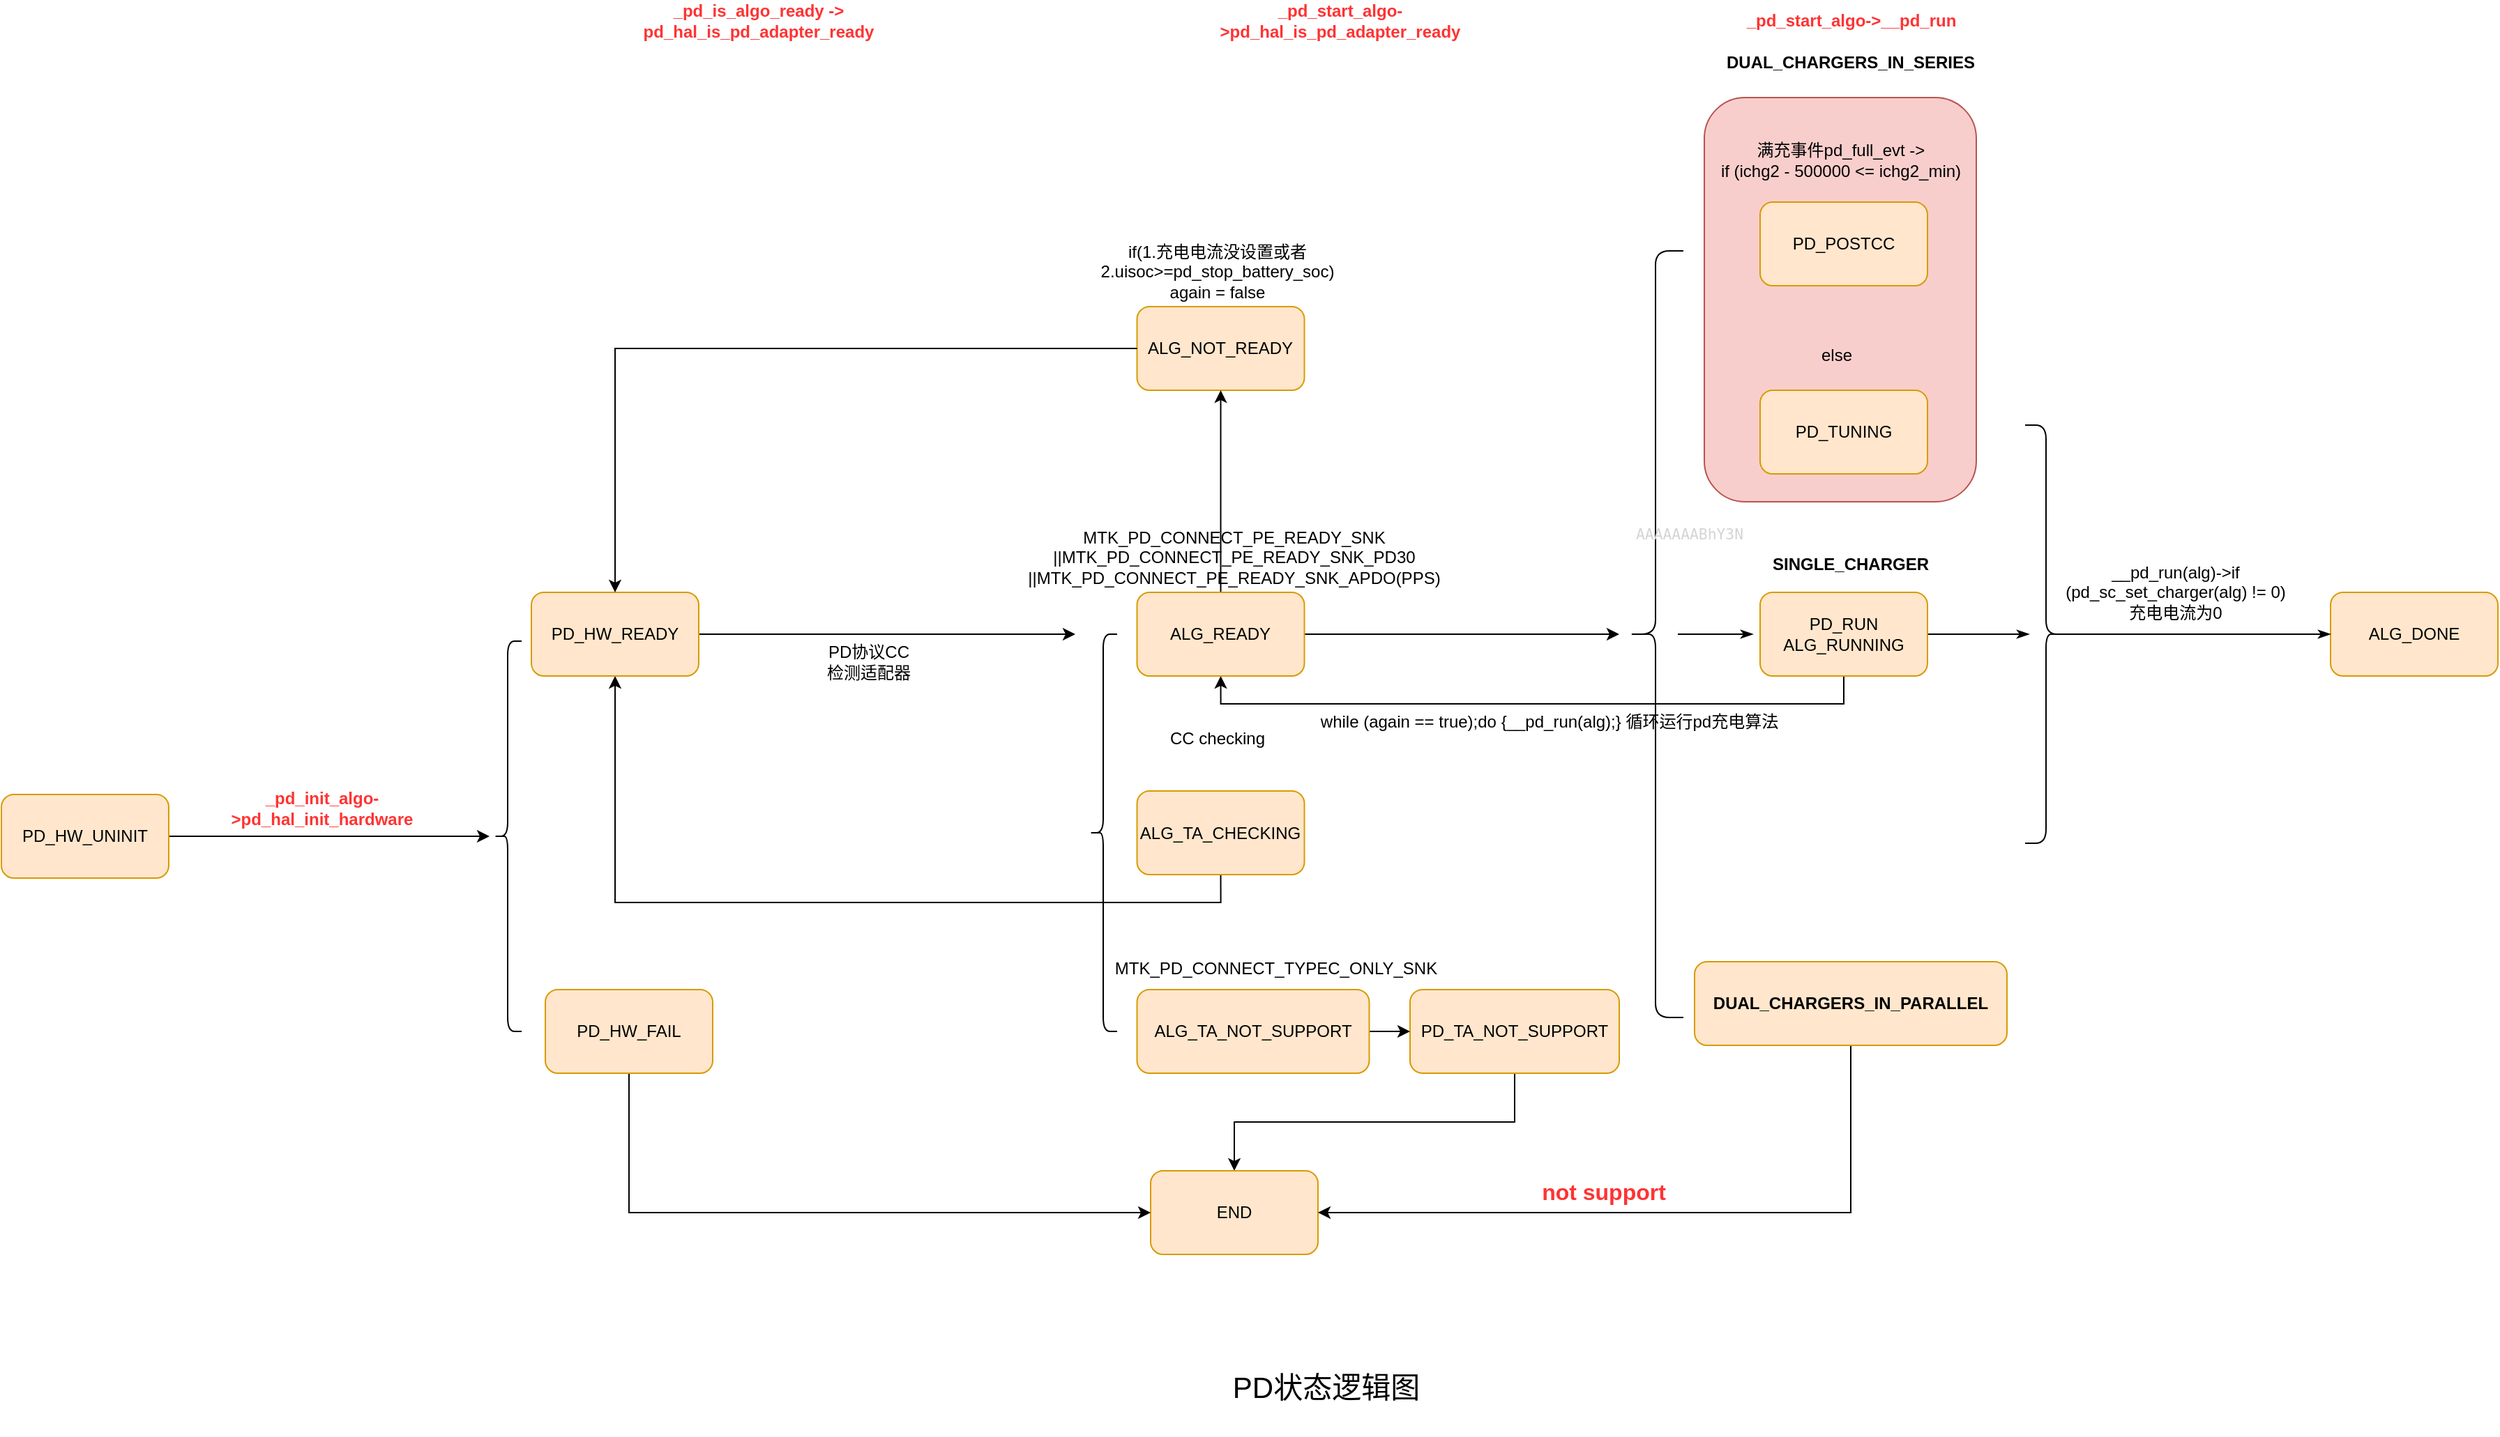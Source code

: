 <mxfile version="12.2.4" pages="1"><diagram id="8ZfzjmzpduBMq5VrNnDk" name="第 1 页"><mxGraphModel dx="2510" dy="784" grid="1" gridSize="10" guides="1" tooltips="1" connect="1" arrows="1" fold="1" page="1" pageScale="1" pageWidth="827" pageHeight="1169" math="0" shadow="0"><root><mxCell id="0"/><mxCell id="1" parent="0"/><mxCell id="WpJx7DOzahel1d3fN2MF-1" value="" style="rounded=1;whiteSpace=wrap;html=1;fillColor=#f8cecc;strokeColor=#b85450;" parent="1" vertex="1"><mxGeometry x="41" y="110" width="195" height="290" as="geometry"/></mxCell><mxCell id="WpJx7DOzahel1d3fN2MF-45" style="edgeStyle=orthogonalEdgeStyle;rounded=0;orthogonalLoop=1;jettySize=auto;html=1;exitX=0.5;exitY=1;exitDx=0;exitDy=0;entryX=0.5;entryY=1;entryDx=0;entryDy=0;" parent="1" source="WpJx7DOzahel1d3fN2MF-3" target="WpJx7DOzahel1d3fN2MF-16" edge="1"><mxGeometry relative="1" as="geometry"/></mxCell><mxCell id="WpJx7DOzahel1d3fN2MF-3" value="&lt;span style=&quot;&quot;&gt;ALG_TA_CHECKING&lt;/span&gt;" style="rounded=1;whiteSpace=wrap;html=1;fillColor=#ffe6cc;strokeColor=#d79b00;" parent="1" vertex="1"><mxGeometry x="-365.75" y="607.5" width="120" height="60" as="geometry"/></mxCell><mxCell id="WpJx7DOzahel1d3fN2MF-4" value="&lt;div&gt;ALG_NOT_READY&lt;/div&gt;" style="rounded=1;whiteSpace=wrap;html=1;fillColor=#ffe6cc;strokeColor=#d79b00;" parent="1" vertex="1"><mxGeometry x="-365.75" y="260" width="120" height="60" as="geometry"/></mxCell><mxCell id="WpJx7DOzahel1d3fN2MF-5" style="edgeStyle=orthogonalEdgeStyle;rounded=0;orthogonalLoop=1;jettySize=auto;html=1;exitX=1;exitY=0.5;exitDx=0;exitDy=0;entryX=0.9;entryY=0.5;entryDx=0;entryDy=0;entryPerimeter=0;endArrow=classicThin;endFill=1;" parent="1" source="WpJx7DOzahel1d3fN2MF-6" target="WpJx7DOzahel1d3fN2MF-23" edge="1"><mxGeometry relative="1" as="geometry"/></mxCell><mxCell id="2" style="edgeStyle=orthogonalEdgeStyle;rounded=0;orthogonalLoop=1;jettySize=auto;html=1;exitX=0.5;exitY=1;exitDx=0;exitDy=0;entryX=0.5;entryY=1;entryDx=0;entryDy=0;" parent="1" source="WpJx7DOzahel1d3fN2MF-6" target="WpJx7DOzahel1d3fN2MF-29" edge="1"><mxGeometry relative="1" as="geometry"/></mxCell><mxCell id="WpJx7DOzahel1d3fN2MF-6" value="&lt;div&gt;PD_RUN&lt;/div&gt;&lt;div&gt;ALG_RUNNING&lt;br&gt;&lt;/div&gt;" style="rounded=1;whiteSpace=wrap;html=1;fillColor=#ffe6cc;strokeColor=#d79b00;" parent="1" vertex="1"><mxGeometry x="81" y="465" width="120" height="60" as="geometry"/></mxCell><mxCell id="WpJx7DOzahel1d3fN2MF-7" value="&lt;div&gt;PD_POSTCC&lt;/div&gt;" style="rounded=1;whiteSpace=wrap;html=1;fillColor=#ffe6cc;strokeColor=#d79b00;" parent="1" vertex="1"><mxGeometry x="81" y="185" width="120" height="60" as="geometry"/></mxCell><mxCell id="WpJx7DOzahel1d3fN2MF-65" style="edgeStyle=orthogonalEdgeStyle;rounded=0;orthogonalLoop=1;jettySize=auto;html=1;exitX=0.5;exitY=1;exitDx=0;exitDy=0;entryX=0.5;entryY=0;entryDx=0;entryDy=0;fontColor=#FF3333;" parent="1" source="WpJx7DOzahel1d3fN2MF-8" target="WpJx7DOzahel1d3fN2MF-30" edge="1"><mxGeometry relative="1" as="geometry"/></mxCell><mxCell id="WpJx7DOzahel1d3fN2MF-8" value="&lt;div&gt;PD_TA_NOT_SUPPORT&lt;/div&gt;" style="rounded=1;whiteSpace=wrap;html=1;fillColor=#ffe6cc;strokeColor=#d79b00;" parent="1" vertex="1"><mxGeometry x="-170" y="750" width="150" height="60" as="geometry"/></mxCell><mxCell id="WpJx7DOzahel1d3fN2MF-9" value="MTK_PD_CONNECT_TYPEC_ONLY_SNK" style="text;html=1;strokeColor=none;fillColor=none;align=center;verticalAlign=middle;whiteSpace=wrap;rounded=0;" parent="1" vertex="1"><mxGeometry x="-296" y="720" width="60" height="30" as="geometry"/></mxCell><mxCell id="WpJx7DOzahel1d3fN2MF-10" value="&lt;b&gt;&lt;font color=&quot;#ff3333&quot;&gt;_pd_is_algo_ready -&amp;gt;&lt;br&gt;pd_hal_is_pd_adapter_ready&lt;/font&gt;&lt;/b&gt;" style="text;html=1;strokeColor=none;fillColor=none;align=center;verticalAlign=middle;whiteSpace=wrap;rounded=0;" parent="1" vertex="1"><mxGeometry x="-701.75" y="40" width="130" height="30" as="geometry"/></mxCell><mxCell id="WpJx7DOzahel1d3fN2MF-11" style="edgeStyle=orthogonalEdgeStyle;rounded=0;orthogonalLoop=1;jettySize=auto;html=1;exitX=0.9;exitY=0.5;exitDx=0;exitDy=0;exitPerimeter=0;endArrow=classicThin;endFill=1;" parent="1" source="WpJx7DOzahel1d3fN2MF-12" edge="1"><mxGeometry relative="1" as="geometry"><mxPoint x="76" y="495" as="targetPoint"/></mxGeometry></mxCell><mxCell id="WpJx7DOzahel1d3fN2MF-12" value="" style="shape=curlyBracket;whiteSpace=wrap;html=1;rounded=1;" parent="1" vertex="1"><mxGeometry x="-14" y="220" width="40" height="550" as="geometry"/></mxCell><mxCell id="WpJx7DOzahel1d3fN2MF-13" value="&lt;div&gt;MTK_PD_CONNECT_PE_READY_SNK ||&lt;span style=&quot;background-color: initial;&quot;&gt;MTK_PD_CONNECT_PE_READY_SNK_PD30 ||&lt;/span&gt;&lt;span style=&quot;background-color: initial;&quot;&gt;MTK_PD_CONNECT_PE_READY_SNK_APDO(PPS)&lt;/span&gt;&lt;/div&gt;" style="text;html=1;strokeColor=none;fillColor=none;align=center;verticalAlign=middle;whiteSpace=wrap;rounded=0;" parent="1" vertex="1"><mxGeometry x="-305.87" y="420" width="19.75" height="40" as="geometry"/></mxCell><mxCell id="WpJx7DOzahel1d3fN2MF-14" value="&lt;div&gt;if(1.充电电流没设置或者&lt;/div&gt;&lt;div&gt;&lt;span&gt;&lt;/span&gt;2.uisoc&amp;gt;=pd_stop_battery_soc)&lt;/div&gt;&lt;div&gt;again = false&lt;/div&gt;" style="text;html=1;strokeColor=none;fillColor=none;align=center;verticalAlign=middle;whiteSpace=wrap;rounded=0;" parent="1" vertex="1"><mxGeometry x="-408" y="220" width="200" height="30" as="geometry"/></mxCell><mxCell id="gK4CqrwI2wlGv3xU724C-9" style="edgeStyle=orthogonalEdgeStyle;rounded=0;orthogonalLoop=1;jettySize=auto;html=1;exitX=1;exitY=0.5;exitDx=0;exitDy=0;" parent="1" source="WpJx7DOzahel1d3fN2MF-16" edge="1"><mxGeometry relative="1" as="geometry"><mxPoint x="-410" y="495" as="targetPoint"/></mxGeometry></mxCell><mxCell id="WpJx7DOzahel1d3fN2MF-16" value="PD_HW_READY" style="rounded=1;whiteSpace=wrap;html=1;fillColor=#ffe6cc;strokeColor=#d79b00;" parent="1" vertex="1"><mxGeometry x="-800" y="465" width="120" height="60" as="geometry"/></mxCell><mxCell id="WpJx7DOzahel1d3fN2MF-17" value="PD协议CC检测适配器" style="text;html=1;strokeColor=none;fillColor=none;align=center;verticalAlign=middle;whiteSpace=wrap;rounded=0;" parent="1" vertex="1"><mxGeometry x="-590" y="500" width="63.5" height="30" as="geometry"/></mxCell><mxCell id="WpJx7DOzahel1d3fN2MF-18" value="&lt;div&gt;ALG_DONE&lt;/div&gt;" style="rounded=1;whiteSpace=wrap;html=1;fillColor=#ffe6cc;strokeColor=#d79b00;" parent="1" vertex="1"><mxGeometry x="490" y="465" width="120" height="60" as="geometry"/></mxCell><mxCell id="WpJx7DOzahel1d3fN2MF-19" value="满充事件pd_full_evt -&amp;gt;&lt;br&gt;if (ichg2 - 500000 &amp;lt;= ichg2_min)" style="text;html=1;strokeColor=none;fillColor=none;align=center;verticalAlign=middle;whiteSpace=wrap;rounded=0;" parent="1" vertex="1"><mxGeometry x="28.5" y="140" width="220" height="30" as="geometry"/></mxCell><mxCell id="WpJx7DOzahel1d3fN2MF-20" value="&lt;div&gt;PD_TUNING&lt;/div&gt;" style="rounded=1;whiteSpace=wrap;html=1;fillColor=#ffe6cc;strokeColor=#d79b00;" parent="1" vertex="1"><mxGeometry x="81" y="320" width="120" height="60" as="geometry"/></mxCell><mxCell id="WpJx7DOzahel1d3fN2MF-21" value="else" style="text;html=1;strokeColor=none;fillColor=none;align=center;verticalAlign=middle;whiteSpace=wrap;rounded=0;" parent="1" vertex="1"><mxGeometry x="106" y="280" width="60" height="30" as="geometry"/></mxCell><mxCell id="WpJx7DOzahel1d3fN2MF-22" style="edgeStyle=orthogonalEdgeStyle;rounded=0;orthogonalLoop=1;jettySize=auto;html=1;exitX=0.1;exitY=0.5;exitDx=0;exitDy=0;exitPerimeter=0;entryX=0;entryY=0.5;entryDx=0;entryDy=0;endArrow=classicThin;endFill=1;" parent="1" source="WpJx7DOzahel1d3fN2MF-23" target="WpJx7DOzahel1d3fN2MF-18" edge="1"><mxGeometry relative="1" as="geometry"/></mxCell><mxCell id="WpJx7DOzahel1d3fN2MF-23" value="" style="shape=curlyBracket;whiteSpace=wrap;html=1;rounded=1;flipH=1;" parent="1" vertex="1"><mxGeometry x="271" y="345" width="30" height="300" as="geometry"/></mxCell><mxCell id="WpJx7DOzahel1d3fN2MF-24" value="__pd_run(alg)-&amp;gt;if (pd_sc_set_charger(alg) != 0)&lt;br&gt;充电电流为0" style="text;html=1;strokeColor=none;fillColor=none;align=center;verticalAlign=middle;whiteSpace=wrap;rounded=0;" parent="1" vertex="1"><mxGeometry x="274" y="450" width="210" height="30" as="geometry"/></mxCell><mxCell id="WpJx7DOzahel1d3fN2MF-25" value="&lt;b&gt;DUAL_CHARGERS_IN_SERIES&lt;/b&gt;" style="text;html=1;strokeColor=none;fillColor=none;align=center;verticalAlign=middle;whiteSpace=wrap;rounded=0;" parent="1" vertex="1"><mxGeometry x="116" y="70" width="60" height="30" as="geometry"/></mxCell><mxCell id="WpJx7DOzahel1d3fN2MF-26" value="&lt;b&gt;SINGLE_CHARGER&lt;/b&gt;" style="text;html=1;strokeColor=none;fillColor=none;align=center;verticalAlign=middle;whiteSpace=wrap;rounded=0;" parent="1" vertex="1"><mxGeometry x="116" y="430" width="60" height="30" as="geometry"/></mxCell><mxCell id="WpJx7DOzahel1d3fN2MF-27" value="&lt;font style=&quot;font-size: 21px;&quot;&gt;PD状态逻辑图&lt;/font&gt;" style="text;html=1;strokeColor=none;fillColor=none;align=center;verticalAlign=middle;whiteSpace=wrap;rounded=0;" parent="1" vertex="1"><mxGeometry x="-320" y="1000" width="180" height="70" as="geometry"/></mxCell><mxCell id="WpJx7DOzahel1d3fN2MF-44" style="edgeStyle=orthogonalEdgeStyle;rounded=0;orthogonalLoop=1;jettySize=auto;html=1;exitX=0.5;exitY=0;exitDx=0;exitDy=0;entryX=0.5;entryY=1;entryDx=0;entryDy=0;" parent="1" source="WpJx7DOzahel1d3fN2MF-29" target="WpJx7DOzahel1d3fN2MF-4" edge="1"><mxGeometry relative="1" as="geometry"/></mxCell><mxCell id="WpJx7DOzahel1d3fN2MF-54" style="edgeStyle=orthogonalEdgeStyle;rounded=0;orthogonalLoop=1;jettySize=auto;html=1;exitX=1;exitY=0.5;exitDx=0;exitDy=0;" parent="1" source="WpJx7DOzahel1d3fN2MF-29" edge="1"><mxGeometry relative="1" as="geometry"><mxPoint x="-20" y="495" as="targetPoint"/></mxGeometry></mxCell><mxCell id="WpJx7DOzahel1d3fN2MF-29" value="ALG_READY" style="rounded=1;whiteSpace=wrap;html=1;fillColor=#ffe6cc;strokeColor=#d79b00;" parent="1" vertex="1"><mxGeometry x="-365.75" y="465" width="120" height="60" as="geometry"/></mxCell><mxCell id="WpJx7DOzahel1d3fN2MF-30" value="&lt;span style=&quot;&quot;&gt;END&lt;/span&gt;" style="rounded=1;whiteSpace=wrap;html=1;fillColor=#ffe6cc;strokeColor=#d79b00;" parent="1" vertex="1"><mxGeometry x="-356" y="880" width="120" height="60" as="geometry"/></mxCell><mxCell id="WpJx7DOzahel1d3fN2MF-38" style="edgeStyle=orthogonalEdgeStyle;rounded=0;orthogonalLoop=1;jettySize=auto;html=1;exitX=1;exitY=0.5;exitDx=0;exitDy=0;entryX=0;entryY=0.5;entryDx=0;entryDy=0;" parent="1" source="WpJx7DOzahel1d3fN2MF-31" target="WpJx7DOzahel1d3fN2MF-8" edge="1"><mxGeometry relative="1" as="geometry"/></mxCell><mxCell id="WpJx7DOzahel1d3fN2MF-31" value="ALG_TA_NOT_SUPPORT" style="rounded=1;whiteSpace=wrap;html=1;fillColor=#ffe6cc;strokeColor=#d79b00;" parent="1" vertex="1"><mxGeometry x="-365.75" y="750" width="166.5" height="60" as="geometry"/></mxCell><mxCell id="WpJx7DOzahel1d3fN2MF-40" value="" style="edgeStyle=elbowEdgeStyle;elbow=vertical;endArrow=classic;html=1;rounded=0;entryX=0.5;entryY=0;entryDx=0;entryDy=0;exitX=0;exitY=0.5;exitDx=0;exitDy=0;" parent="1" source="WpJx7DOzahel1d3fN2MF-4" target="WpJx7DOzahel1d3fN2MF-16" edge="1"><mxGeometry width="50" height="50" relative="1" as="geometry"><mxPoint x="-360" y="400" as="sourcePoint"/><mxPoint x="-310" y="350" as="targetPoint"/><Array as="points"><mxPoint x="-540" y="290"/></Array></mxGeometry></mxCell><mxCell id="WpJx7DOzahel1d3fN2MF-49" value="CC checking" style="text;html=1;strokeColor=none;fillColor=none;align=center;verticalAlign=middle;whiteSpace=wrap;rounded=0;" parent="1" vertex="1"><mxGeometry x="-356" y="555" width="96" height="30" as="geometry"/></mxCell><mxCell id="WpJx7DOzahel1d3fN2MF-50" value="&lt;b&gt;&lt;font color=&quot;#ff3333&quot;&gt;_pd_start_algo-&amp;gt;pd_hal_is_pd_adapter_ready&lt;/font&gt;&lt;/b&gt;" style="text;html=1;strokeColor=none;fillColor=none;align=center;verticalAlign=middle;whiteSpace=wrap;rounded=0;" parent="1" vertex="1"><mxGeometry x="-340" y="40" width="240" height="30" as="geometry"/></mxCell><mxCell id="gK4CqrwI2wlGv3xU724C-10" style="edgeStyle=orthogonalEdgeStyle;rounded=0;orthogonalLoop=1;jettySize=auto;html=1;exitX=1;exitY=0.5;exitDx=0;exitDy=0;" parent="1" source="WpJx7DOzahel1d3fN2MF-55" edge="1"><mxGeometry relative="1" as="geometry"><mxPoint x="-830" y="640" as="targetPoint"/></mxGeometry></mxCell><mxCell id="WpJx7DOzahel1d3fN2MF-55" value="PD_HW_UNINIT" style="rounded=1;whiteSpace=wrap;html=1;fillColor=#ffe6cc;strokeColor=#d79b00;" parent="1" vertex="1"><mxGeometry x="-1180" y="610" width="120" height="60" as="geometry"/></mxCell><mxCell id="WpJx7DOzahel1d3fN2MF-56" value="&lt;b&gt;&lt;font color=&quot;#ff3333&quot;&gt;_pd_init_algo-&amp;gt;pd_hal_init_hardware&lt;/font&gt;&lt;/b&gt;" style="text;html=1;strokeColor=none;fillColor=none;align=center;verticalAlign=middle;whiteSpace=wrap;rounded=0;" parent="1" vertex="1"><mxGeometry x="-1050" y="605" width="200" height="30" as="geometry"/></mxCell><mxCell id="WpJx7DOzahel1d3fN2MF-57" value="" style="shape=curlyBracket;whiteSpace=wrap;html=1;rounded=1;size=0.5;" parent="1" vertex="1"><mxGeometry x="-827" y="500" width="20" height="280" as="geometry"/></mxCell><mxCell id="WpJx7DOzahel1d3fN2MF-62" style="edgeStyle=orthogonalEdgeStyle;rounded=0;orthogonalLoop=1;jettySize=auto;html=1;exitX=0.5;exitY=1;exitDx=0;exitDy=0;entryX=0;entryY=0.5;entryDx=0;entryDy=0;" parent="1" source="WpJx7DOzahel1d3fN2MF-59" target="WpJx7DOzahel1d3fN2MF-30" edge="1"><mxGeometry relative="1" as="geometry"/></mxCell><mxCell id="WpJx7DOzahel1d3fN2MF-59" value="PD_HW_FAIL" style="rounded=1;whiteSpace=wrap;html=1;fillColor=#ffe6cc;strokeColor=#d79b00;" parent="1" vertex="1"><mxGeometry x="-790" y="750" width="120" height="60" as="geometry"/></mxCell><mxCell id="WpJx7DOzahel1d3fN2MF-63" value="&lt;b style=&quot;color: rgb(0, 0, 0);&quot;&gt;&lt;font color=&quot;#ff3333&quot;&gt;_pd_start_algo-&amp;gt;__pd_run&lt;/font&gt;&lt;/b&gt;" style="text;html=1;strokeColor=none;fillColor=none;align=center;verticalAlign=middle;whiteSpace=wrap;rounded=0;fontColor=#FF3333;" parent="1" vertex="1"><mxGeometry x="55.5" y="40" width="181" height="30" as="geometry"/></mxCell><mxCell id="WpJx7DOzahel1d3fN2MF-66" style="edgeStyle=orthogonalEdgeStyle;rounded=0;orthogonalLoop=1;jettySize=auto;html=1;exitX=0.5;exitY=1;exitDx=0;exitDy=0;entryX=1;entryY=0.5;entryDx=0;entryDy=0;fontColor=#FF3333;" parent="1" source="WpJx7DOzahel1d3fN2MF-64" target="WpJx7DOzahel1d3fN2MF-30" edge="1"><mxGeometry relative="1" as="geometry"/></mxCell><mxCell id="WpJx7DOzahel1d3fN2MF-64" value="&lt;div&gt;&lt;b&gt;DUAL_CHARGERS_IN_PARALLEL&lt;/b&gt;&lt;/div&gt;" style="rounded=1;whiteSpace=wrap;html=1;fillColor=#ffe6cc;strokeColor=#d79b00;" parent="1" vertex="1"><mxGeometry x="34" y="730" width="224" height="60" as="geometry"/></mxCell><mxCell id="WpJx7DOzahel1d3fN2MF-67" value="&lt;font style=&quot;font-size: 16px;&quot;&gt;&lt;b&gt;not support&lt;/b&gt;&lt;/font&gt;" style="text;html=1;strokeColor=none;fillColor=none;align=center;verticalAlign=middle;whiteSpace=wrap;rounded=0;fontColor=#FF3333;" parent="1" vertex="1"><mxGeometry x="-88" y="880" width="114" height="30" as="geometry"/></mxCell><mxCell id="3" value="while (again == true);do {__pd_run(alg);} 循环运行pd充电算法" style="text;html=1;strokeColor=none;fillColor=none;align=center;verticalAlign=middle;whiteSpace=wrap;rounded=0;" parent="1" vertex="1"><mxGeometry x="-260" y="548" width="380" height="20" as="geometry"/></mxCell><mxCell id="4" value="&lt;pre style=&quot;color: rgb(212, 212, 212); font-size: 10.667px; font-style: normal; font-variant-ligatures: normal; font-variant-caps: normal; font-weight: 400; letter-spacing: normal; orphans: 2; text-align: start; text-indent: 0px; text-transform: none; widows: 2; word-spacing: 0px; -webkit-text-stroke-width: 0px; text-decoration-thickness: initial; text-decoration-style: initial; text-decoration-color: initial;&quot;&gt;AAAAAAABhY3N&lt;/pre&gt;" style="text;html=1;" parent="1" vertex="1"><mxGeometry x="-10" y="400" width="90" height="50" as="geometry"/></mxCell><mxCell id="gK4CqrwI2wlGv3xU724C-5" value="" style="shape=curlyBracket;whiteSpace=wrap;html=1;rounded=1;" parent="1" vertex="1"><mxGeometry x="-400" y="495" width="20" height="285" as="geometry"/></mxCell></root></mxGraphModel></diagram></mxfile>